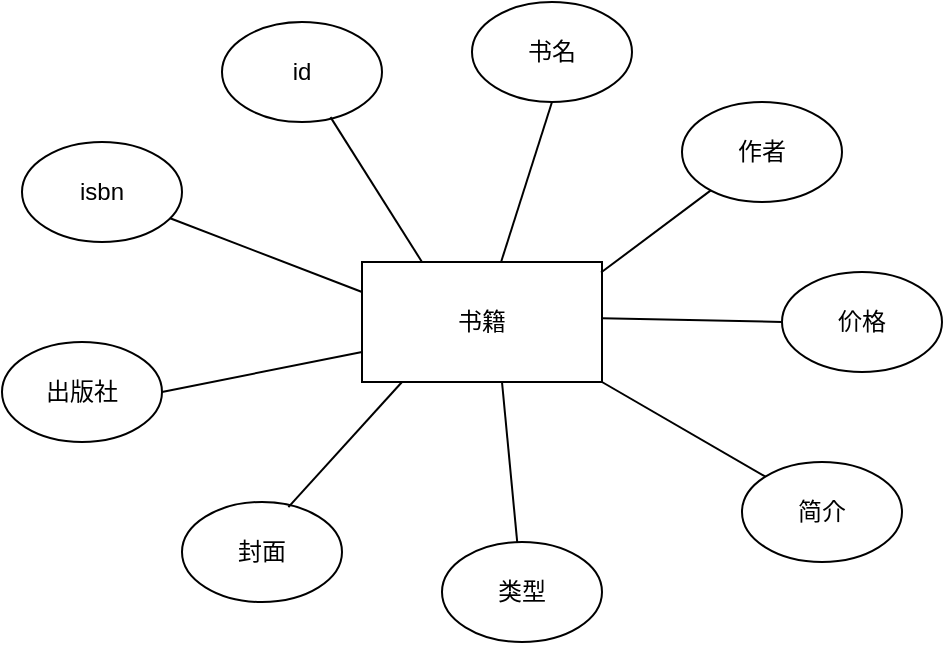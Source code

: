 <mxfile version="14.8.1" type="device" pages="3"><diagram id="R2lEEEUBdFMjLlhIrx00" name="book_er"><mxGraphModel dx="1038" dy="624" grid="1" gridSize="10" guides="1" tooltips="1" connect="1" arrows="1" fold="1" page="1" pageScale="1" pageWidth="850" pageHeight="1100" math="0" shadow="0" extFonts="Permanent Marker^https://fonts.googleapis.com/css?family=Permanent+Marker"><root><mxCell id="0"/><mxCell id="1" parent="0"/><mxCell id="gha88j_UwloPT3m0WCc8-1" value="书籍" style="rounded=0;whiteSpace=wrap;html=1;" parent="1" vertex="1"><mxGeometry x="290" y="220" width="120" height="60" as="geometry"/></mxCell><mxCell id="gha88j_UwloPT3m0WCc8-2" value="id" style="ellipse;whiteSpace=wrap;html=1;" parent="1" vertex="1"><mxGeometry x="220" y="100" width="80" height="50" as="geometry"/></mxCell><mxCell id="gha88j_UwloPT3m0WCc8-3" value="出版社" style="ellipse;whiteSpace=wrap;html=1;" parent="1" vertex="1"><mxGeometry x="110" y="260" width="80" height="50" as="geometry"/></mxCell><mxCell id="gha88j_UwloPT3m0WCc8-4" value="isbn" style="ellipse;whiteSpace=wrap;html=1;" parent="1" vertex="1"><mxGeometry x="120" y="160" width="80" height="50" as="geometry"/></mxCell><mxCell id="gha88j_UwloPT3m0WCc8-5" value="作者" style="ellipse;whiteSpace=wrap;html=1;" parent="1" vertex="1"><mxGeometry x="450" y="140" width="80" height="50" as="geometry"/></mxCell><mxCell id="gha88j_UwloPT3m0WCc8-6" value="书名" style="ellipse;whiteSpace=wrap;html=1;" parent="1" vertex="1"><mxGeometry x="345" y="90" width="80" height="50" as="geometry"/></mxCell><mxCell id="gha88j_UwloPT3m0WCc8-7" value="价格" style="ellipse;whiteSpace=wrap;html=1;" parent="1" vertex="1"><mxGeometry x="500" y="225" width="80" height="50" as="geometry"/></mxCell><mxCell id="gha88j_UwloPT3m0WCc8-9" value="类型" style="ellipse;whiteSpace=wrap;html=1;" parent="1" vertex="1"><mxGeometry x="330" y="360" width="80" height="50" as="geometry"/></mxCell><mxCell id="gha88j_UwloPT3m0WCc8-10" value="简介&lt;span style=&quot;color: rgba(0 , 0 , 0 , 0) ; font-family: monospace ; font-size: 0px&quot;&gt;%3CmxGraphModel%3E%3Croot%3E%3CmxCell%20id%3D%220%22%2F%3E%3CmxCell%20id%3D%221%22%20parent%3D%220%22%2F%3E%3CmxCell%20id%3D%222%22%20value%3D%22%E5%87%BA%E7%89%88%E7%A4%BE%22%20style%3D%22ellipse%3BwhiteSpace%3Dwrap%3Bhtml%3D1%3B%22%20vertex%3D%221%22%20parent%3D%221%22%3E%3CmxGeometry%20x%3D%22150%22%20y%3D%22320%22%20width%3D%2280%22%20height%3D%2250%22%20as%3D%22geometry%22%2F%3E%3C%2FmxCell%3E%3C%2Froot%3E%3C%2FmxGraphModel%3E&lt;/span&gt;" style="ellipse;whiteSpace=wrap;html=1;" parent="1" vertex="1"><mxGeometry x="480" y="320" width="80" height="50" as="geometry"/></mxCell><mxCell id="gha88j_UwloPT3m0WCc8-11" value="封面" style="ellipse;whiteSpace=wrap;html=1;" parent="1" vertex="1"><mxGeometry x="200" y="340" width="80" height="50" as="geometry"/></mxCell><mxCell id="gha88j_UwloPT3m0WCc8-14" value="" style="endArrow=none;html=1;exitX=0;exitY=0.25;exitDx=0;exitDy=0;" parent="1" source="gha88j_UwloPT3m0WCc8-1" target="gha88j_UwloPT3m0WCc8-4" edge="1"><mxGeometry width="50" height="50" relative="1" as="geometry"><mxPoint x="150" y="250" as="sourcePoint"/><mxPoint x="200" y="200" as="targetPoint"/></mxGeometry></mxCell><mxCell id="gha88j_UwloPT3m0WCc8-15" value="" style="endArrow=none;html=1;entryX=1;entryY=0.5;entryDx=0;entryDy=0;exitX=0;exitY=0.75;exitDx=0;exitDy=0;" parent="1" source="gha88j_UwloPT3m0WCc8-1" target="gha88j_UwloPT3m0WCc8-3" edge="1"><mxGeometry width="50" height="50" relative="1" as="geometry"><mxPoint x="300" y="270" as="sourcePoint"/><mxPoint x="192.036" y="243.102" as="targetPoint"/></mxGeometry></mxCell><mxCell id="gha88j_UwloPT3m0WCc8-16" value="" style="endArrow=none;html=1;entryX=0.5;entryY=1;entryDx=0;entryDy=0;" parent="1" source="gha88j_UwloPT3m0WCc8-1" target="gha88j_UwloPT3m0WCc8-6" edge="1"><mxGeometry width="50" height="50" relative="1" as="geometry"><mxPoint x="472.93" y="176.9" as="sourcePoint"/><mxPoint x="376.996" y="140.002" as="targetPoint"/></mxGeometry></mxCell><mxCell id="gha88j_UwloPT3m0WCc8-17" value="" style="endArrow=none;html=1;exitX=0;exitY=0;exitDx=0;exitDy=0;entryX=1;entryY=1;entryDx=0;entryDy=0;" parent="1" source="gha88j_UwloPT3m0WCc8-10" target="gha88j_UwloPT3m0WCc8-1" edge="1"><mxGeometry width="50" height="50" relative="1" as="geometry"><mxPoint x="500" y="316.9" as="sourcePoint"/><mxPoint x="404.066" y="280.002" as="targetPoint"/></mxGeometry></mxCell><mxCell id="gha88j_UwloPT3m0WCc8-18" value="" style="endArrow=none;html=1;exitX=0.996;exitY=0.088;exitDx=0;exitDy=0;exitPerimeter=0;" parent="1" source="gha88j_UwloPT3m0WCc8-1" target="gha88j_UwloPT3m0WCc8-5" edge="1"><mxGeometry width="50" height="50" relative="1" as="geometry"><mxPoint x="567.97" y="226.9" as="sourcePoint"/><mxPoint x="472.036" y="190.002" as="targetPoint"/></mxGeometry></mxCell><mxCell id="gha88j_UwloPT3m0WCc8-19" value="" style="endArrow=none;html=1;exitX=0;exitY=0.5;exitDx=0;exitDy=0;" parent="1" source="gha88j_UwloPT3m0WCc8-7" edge="1"><mxGeometry width="50" height="50" relative="1" as="geometry"><mxPoint x="505.93" y="285" as="sourcePoint"/><mxPoint x="409.996" y="248.102" as="targetPoint"/></mxGeometry></mxCell><mxCell id="gha88j_UwloPT3m0WCc8-20" value="" style="endArrow=none;html=1;exitX=0.25;exitY=0;exitDx=0;exitDy=0;entryX=0.678;entryY=0.951;entryDx=0;entryDy=0;entryPerimeter=0;" parent="1" source="gha88j_UwloPT3m0WCc8-1" target="gha88j_UwloPT3m0WCc8-2" edge="1"><mxGeometry width="50" height="50" relative="1" as="geometry"><mxPoint x="355.93" y="186.9" as="sourcePoint"/><mxPoint x="259.996" y="150.002" as="targetPoint"/></mxGeometry></mxCell><mxCell id="gha88j_UwloPT3m0WCc8-22" value="" style="endArrow=none;html=1;" parent="1" source="gha88j_UwloPT3m0WCc8-9" edge="1"><mxGeometry width="50" height="50" relative="1" as="geometry"><mxPoint x="455.93" y="316.9" as="sourcePoint"/><mxPoint x="359.996" y="280.002" as="targetPoint"/></mxGeometry></mxCell><mxCell id="gha88j_UwloPT3m0WCc8-23" value="" style="endArrow=none;html=1;exitX=0.665;exitY=0.052;exitDx=0;exitDy=0;exitPerimeter=0;" parent="1" source="gha88j_UwloPT3m0WCc8-11" edge="1"><mxGeometry width="50" height="50" relative="1" as="geometry"><mxPoint x="250" y="360" as="sourcePoint"/><mxPoint x="310" y="280" as="targetPoint"/></mxGeometry></mxCell></root></mxGraphModel></diagram><diagram id="yGkne2FQZlPWaiTkUMUP" name="book_ucd"><mxGraphModel dx="1038" dy="624" grid="1" gridSize="10" guides="1" tooltips="1" connect="1" arrows="1" fold="1" page="1" pageScale="1" pageWidth="1169" pageHeight="1654" math="0" shadow="0"><root><mxCell id="Yq6raKH3tkmgxdc1YEyY-0"/><mxCell id="Yq6raKH3tkmgxdc1YEyY-1" parent="Yq6raKH3tkmgxdc1YEyY-0"/><mxCell id="MnoBQGlLOh85y9iBtRtU-18" value="" style="whiteSpace=wrap;html=1;aspect=fixed;" parent="Yq6raKH3tkmgxdc1YEyY-1" vertex="1"><mxGeometry x="260" y="130" width="420" height="420" as="geometry"/></mxCell><mxCell id="MnoBQGlLOh85y9iBtRtU-0" value="管理员" style="shape=umlActor;verticalLabelPosition=bottom;verticalAlign=top;html=1;outlineConnect=0;" parent="Yq6raKH3tkmgxdc1YEyY-1" vertex="1"><mxGeometry x="160" y="300" width="50" height="80" as="geometry"/></mxCell><mxCell id="MnoBQGlLOh85y9iBtRtU-7" value="添加书籍" style="ellipse;whiteSpace=wrap;html=1;" parent="Yq6raKH3tkmgxdc1YEyY-1" vertex="1"><mxGeometry x="300" y="160" width="100" height="70" as="geometry"/></mxCell><mxCell id="MnoBQGlLOh85y9iBtRtU-8" value="修改书籍" style="ellipse;whiteSpace=wrap;html=1;" parent="Yq6raKH3tkmgxdc1YEyY-1" vertex="1"><mxGeometry x="380" y="250" width="100" height="70" as="geometry"/></mxCell><mxCell id="MnoBQGlLOh85y9iBtRtU-9" value="添加书籍" style="ellipse;whiteSpace=wrap;html=1;" parent="Yq6raKH3tkmgxdc1YEyY-1" vertex="1"><mxGeometry x="320" y="460" width="100" height="70" as="geometry"/></mxCell><mxCell id="MnoBQGlLOh85y9iBtRtU-10" value="删除书籍" style="ellipse;whiteSpace=wrap;html=1;" parent="Yq6raKH3tkmgxdc1YEyY-1" vertex="1"><mxGeometry x="370" y="350" width="100" height="70" as="geometry"/></mxCell><mxCell id="MnoBQGlLOh85y9iBtRtU-11" style="edgeStyle=orthogonalEdgeStyle;shape=link;rounded=0;orthogonalLoop=1;jettySize=auto;html=1;exitX=0.5;exitY=1;exitDx=0;exitDy=0;" parent="Yq6raKH3tkmgxdc1YEyY-1" source="MnoBQGlLOh85y9iBtRtU-10" target="MnoBQGlLOh85y9iBtRtU-10" edge="1"><mxGeometry relative="1" as="geometry"/></mxCell><mxCell id="MnoBQGlLOh85y9iBtRtU-12" value="" style="endArrow=classic;html=1;" parent="Yq6raKH3tkmgxdc1YEyY-1" target="MnoBQGlLOh85y9iBtRtU-7" edge="1"><mxGeometry width="50" height="50" relative="1" as="geometry"><mxPoint x="230" y="290" as="sourcePoint"/><mxPoint x="400" y="210" as="targetPoint"/></mxGeometry></mxCell><mxCell id="MnoBQGlLOh85y9iBtRtU-13" value="" style="endArrow=classic;html=1;" parent="Yq6raKH3tkmgxdc1YEyY-1" target="MnoBQGlLOh85y9iBtRtU-8" edge="1"><mxGeometry width="50" height="50" relative="1" as="geometry"><mxPoint x="238" y="318" as="sourcePoint"/><mxPoint x="311.515" y="243.765" as="targetPoint"/></mxGeometry></mxCell><mxCell id="MnoBQGlLOh85y9iBtRtU-14" value="" style="endArrow=classic;html=1;exitX=0.75;exitY=0.1;exitDx=0;exitDy=0;exitPerimeter=0;" parent="Yq6raKH3tkmgxdc1YEyY-1" target="MnoBQGlLOh85y9iBtRtU-10" edge="1"><mxGeometry width="50" height="50" relative="1" as="geometry"><mxPoint x="240" y="354.24" as="sourcePoint"/><mxPoint x="367" y="397" as="targetPoint"/></mxGeometry></mxCell><mxCell id="MnoBQGlLOh85y9iBtRtU-15" value="" style="endArrow=classic;html=1;entryX=0;entryY=0;entryDx=0;entryDy=0;" parent="Yq6raKH3tkmgxdc1YEyY-1" target="MnoBQGlLOh85y9iBtRtU-9" edge="1"><mxGeometry width="50" height="50" relative="1" as="geometry"><mxPoint x="230" y="400" as="sourcePoint"/><mxPoint x="314.015" y="350.005" as="targetPoint"/></mxGeometry></mxCell></root></mxGraphModel></diagram><diagram id="pt4AU4j9OaW4HhdaSWQu" name="book_sfsd"><mxGraphModel dx="1038" dy="624" grid="1" gridSize="10" guides="1" tooltips="1" connect="1" arrows="1" fold="1" page="1" pageScale="1" pageWidth="1169" pageHeight="1654" math="0" shadow="0"><root><mxCell id="wb9y7ouH0C5djHziNUXO-0"/><mxCell id="wb9y7ouH0C5djHziNUXO-1" parent="wb9y7ouH0C5djHziNUXO-0"/><mxCell id="wb9y7ouH0C5djHziNUXO-11" style="edgeStyle=orthogonalEdgeStyle;rounded=0;orthogonalLoop=1;jettySize=auto;html=1;" parent="wb9y7ouH0C5djHziNUXO-1" source="wb9y7ouH0C5djHziNUXO-2" target="wb9y7ouH0C5djHziNUXO-4" edge="1"><mxGeometry relative="1" as="geometry"/></mxCell><mxCell id="wb9y7ouH0C5djHziNUXO-2" value="书店后台管理系统" style="rounded=0;whiteSpace=wrap;html=1;" parent="wb9y7ouH0C5djHziNUXO-1" vertex="1"><mxGeometry x="325" y="160" width="110" height="30" as="geometry"/></mxCell><mxCell id="wb9y7ouH0C5djHziNUXO-12" style="edgeStyle=orthogonalEdgeStyle;rounded=0;orthogonalLoop=1;jettySize=auto;html=1;" parent="wb9y7ouH0C5djHziNUXO-1" source="wb9y7ouH0C5djHziNUXO-4" target="wb9y7ouH0C5djHziNUXO-5" edge="1"><mxGeometry relative="1" as="geometry"><Array as="points"><mxPoint x="380" y="290"/><mxPoint x="260" y="290"/></Array></mxGeometry></mxCell><mxCell id="wb9y7ouH0C5djHziNUXO-13" style="edgeStyle=orthogonalEdgeStyle;rounded=0;orthogonalLoop=1;jettySize=auto;html=1;entryX=0.5;entryY=0;entryDx=0;entryDy=0;" parent="wb9y7ouH0C5djHziNUXO-1" source="wb9y7ouH0C5djHziNUXO-4" target="wb9y7ouH0C5djHziNUXO-6" edge="1"><mxGeometry relative="1" as="geometry"><Array as="points"><mxPoint x="380" y="290"/><mxPoint x="335" y="290"/></Array></mxGeometry></mxCell><mxCell id="wb9y7ouH0C5djHziNUXO-14" style="edgeStyle=orthogonalEdgeStyle;rounded=0;orthogonalLoop=1;jettySize=auto;html=1;entryX=0.5;entryY=0;entryDx=0;entryDy=0;" parent="wb9y7ouH0C5djHziNUXO-1" source="wb9y7ouH0C5djHziNUXO-4" target="wb9y7ouH0C5djHziNUXO-7" edge="1"><mxGeometry relative="1" as="geometry"><Array as="points"><mxPoint x="380" y="290"/><mxPoint x="425" y="290"/></Array></mxGeometry></mxCell><mxCell id="wb9y7ouH0C5djHziNUXO-15" style="edgeStyle=orthogonalEdgeStyle;rounded=0;orthogonalLoop=1;jettySize=auto;html=1;entryX=0.5;entryY=0;entryDx=0;entryDy=0;" parent="wb9y7ouH0C5djHziNUXO-1" source="wb9y7ouH0C5djHziNUXO-4" target="wb9y7ouH0C5djHziNUXO-8" edge="1"><mxGeometry relative="1" as="geometry"><Array as="points"><mxPoint x="380" y="290"/><mxPoint x="500" y="290"/></Array></mxGeometry></mxCell><mxCell id="wb9y7ouH0C5djHziNUXO-4" value="书籍管理模块" style="rounded=0;whiteSpace=wrap;html=1;" parent="wb9y7ouH0C5djHziNUXO-1" vertex="1"><mxGeometry x="325" y="220" width="110" height="30" as="geometry"/></mxCell><mxCell id="wb9y7ouH0C5djHziNUXO-5" value="增添书籍信息" style="rounded=0;whiteSpace=wrap;html=1;" parent="wb9y7ouH0C5djHziNUXO-1" vertex="1"><mxGeometry x="250" y="340" width="20" height="100" as="geometry"/></mxCell><mxCell id="wb9y7ouH0C5djHziNUXO-6" value="修改书籍信息" style="rounded=0;whiteSpace=wrap;html=1;" parent="wb9y7ouH0C5djHziNUXO-1" vertex="1"><mxGeometry x="325" y="340" width="20" height="100" as="geometry"/></mxCell><mxCell id="wb9y7ouH0C5djHziNUXO-7" value="删除书籍信息" style="rounded=0;whiteSpace=wrap;html=1;" parent="wb9y7ouH0C5djHziNUXO-1" vertex="1"><mxGeometry x="415" y="340" width="20" height="100" as="geometry"/></mxCell><mxCell id="wb9y7ouH0C5djHziNUXO-8" value="查询书籍信息" style="rounded=0;whiteSpace=wrap;html=1;" parent="wb9y7ouH0C5djHziNUXO-1" vertex="1"><mxGeometry x="490" y="340" width="20" height="100" as="geometry"/></mxCell></root></mxGraphModel></diagram></mxfile>